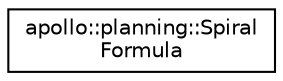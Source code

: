 digraph "Graphical Class Hierarchy"
{
  edge [fontname="Helvetica",fontsize="10",labelfontname="Helvetica",labelfontsize="10"];
  node [fontname="Helvetica",fontsize="10",shape=record];
  rankdir="LR";
  Node1 [label="apollo::planning::Spiral\lFormula",height=0.2,width=0.4,color="black", fillcolor="white", style="filled",URL="$classapollo_1_1planning_1_1SpiralFormula.html"];
}
